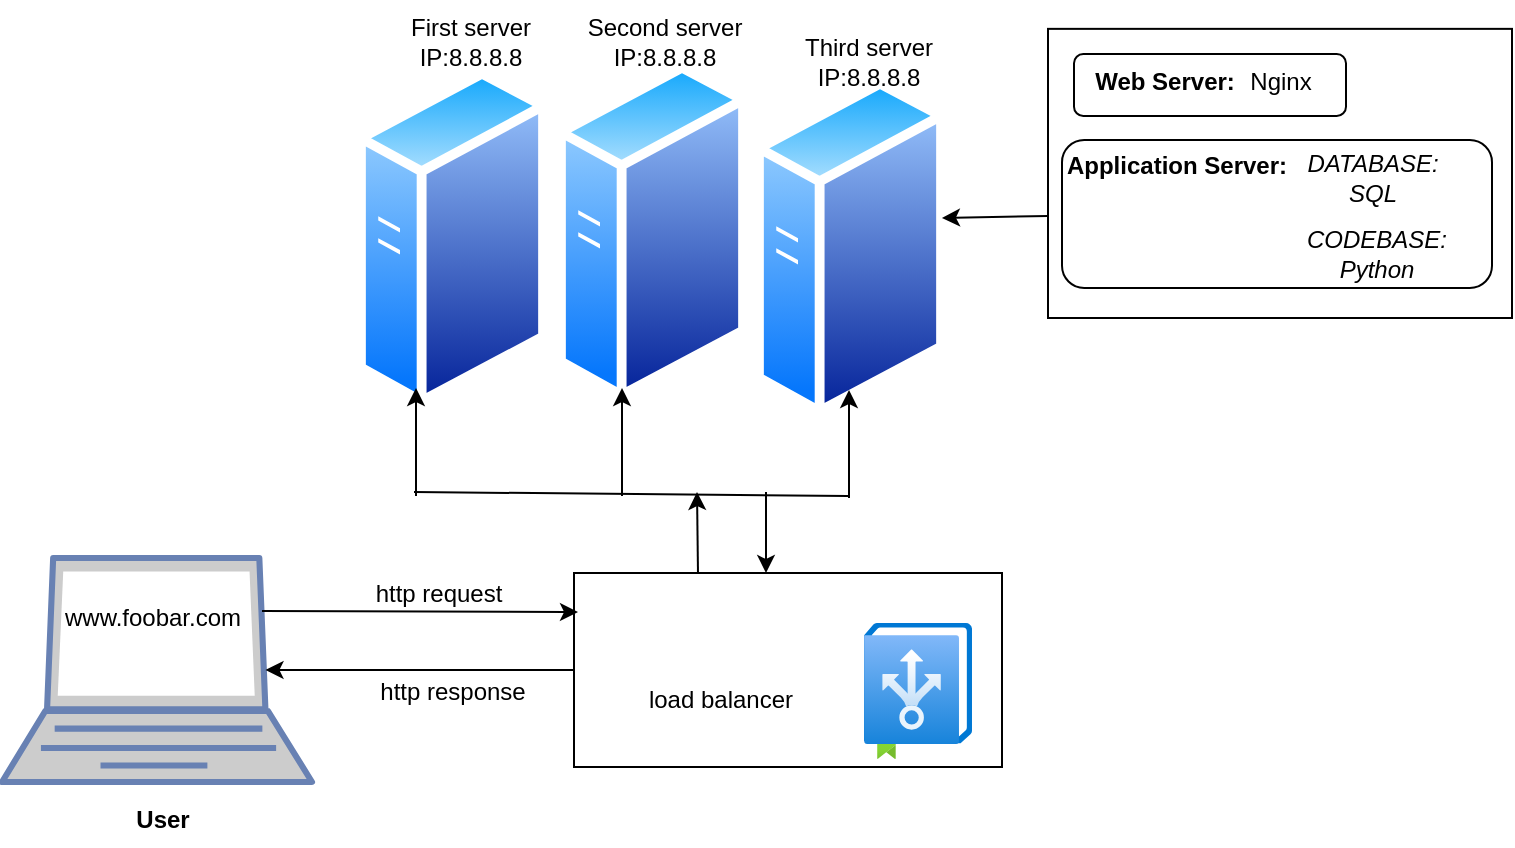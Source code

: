 <mxfile version="24.2.2" type="github">
  <diagram name="Page-1" id="4_Idc1l2R4V0llSFkcJz">
    <mxGraphModel dx="1120" dy="468" grid="0" gridSize="10" guides="1" tooltips="1" connect="1" arrows="1" fold="1" page="1" pageScale="1" pageWidth="850" pageHeight="1100" math="0" shadow="0">
      <root>
        <mxCell id="0" />
        <mxCell id="1" parent="0" />
        <mxCell id="WgDOkXpZOkwxRIjOGmpp-65" value="" style="fontColor=#0066CC;verticalAlign=top;verticalLabelPosition=bottom;labelPosition=center;align=center;html=1;outlineConnect=0;fillColor=#CCCCCC;strokeColor=#6881B3;gradientColor=none;gradientDirection=north;strokeWidth=2;shape=mxgraph.networks.laptop;" vertex="1" parent="1">
          <mxGeometry x="11" y="567" width="155" height="112" as="geometry" />
        </mxCell>
        <mxCell id="WgDOkXpZOkwxRIjOGmpp-44" value="" style="rounded=0;whiteSpace=wrap;html=1;" vertex="1" parent="1">
          <mxGeometry x="534" y="302.43" width="232" height="144.57" as="geometry" />
        </mxCell>
        <mxCell id="WgDOkXpZOkwxRIjOGmpp-9" value="" style="image;aspect=fixed;perimeter=ellipsePerimeter;html=1;align=center;shadow=0;dashed=0;spacingTop=3;image=img/lib/active_directory/generic_server.svg;" vertex="1" parent="1">
          <mxGeometry x="288" y="318" width="96" height="171.43" as="geometry" />
        </mxCell>
        <mxCell id="WgDOkXpZOkwxRIjOGmpp-10" value="" style="image;aspect=fixed;perimeter=ellipsePerimeter;html=1;align=center;shadow=0;dashed=0;spacingTop=3;image=img/lib/active_directory/generic_server.svg;" vertex="1" parent="1">
          <mxGeometry x="188" y="321" width="96" height="171.43" as="geometry" />
        </mxCell>
        <mxCell id="WgDOkXpZOkwxRIjOGmpp-11" value="" style="image;aspect=fixed;perimeter=ellipsePerimeter;html=1;align=center;shadow=0;dashed=0;spacingTop=3;image=img/lib/active_directory/generic_server.svg;" vertex="1" parent="1">
          <mxGeometry x="387" y="326" width="96" height="171.43" as="geometry" />
        </mxCell>
        <mxCell id="WgDOkXpZOkwxRIjOGmpp-12" value="" style="endArrow=classic;html=1;rounded=0;" edge="1" parent="1">
          <mxGeometry width="50" height="50" relative="1" as="geometry">
            <mxPoint x="321" y="536" as="sourcePoint" />
            <mxPoint x="321" y="482" as="targetPoint" />
          </mxGeometry>
        </mxCell>
        <mxCell id="WgDOkXpZOkwxRIjOGmpp-20" value="" style="endArrow=none;html=1;rounded=0;" edge="1" parent="1">
          <mxGeometry width="50" height="50" relative="1" as="geometry">
            <mxPoint x="434" y="536" as="sourcePoint" />
            <mxPoint x="217" y="534" as="targetPoint" />
          </mxGeometry>
        </mxCell>
        <mxCell id="WgDOkXpZOkwxRIjOGmpp-21" value="" style="endArrow=classic;html=1;rounded=0;" edge="1" parent="1">
          <mxGeometry width="50" height="50" relative="1" as="geometry">
            <mxPoint x="218" y="536" as="sourcePoint" />
            <mxPoint x="218" y="482" as="targetPoint" />
          </mxGeometry>
        </mxCell>
        <mxCell id="WgDOkXpZOkwxRIjOGmpp-22" value="" style="endArrow=classic;html=1;rounded=0;" edge="1" parent="1">
          <mxGeometry width="50" height="50" relative="1" as="geometry">
            <mxPoint x="434.5" y="537" as="sourcePoint" />
            <mxPoint x="434.5" y="483" as="targetPoint" />
          </mxGeometry>
        </mxCell>
        <mxCell id="WgDOkXpZOkwxRIjOGmpp-28" value="First server&lt;div&gt;IP:8.8.8.8&lt;/div&gt;" style="text;html=1;align=center;verticalAlign=middle;resizable=0;points=[];autosize=1;strokeColor=none;fillColor=none;" vertex="1" parent="1">
          <mxGeometry x="206" y="288" width="78" height="41" as="geometry" />
        </mxCell>
        <mxCell id="WgDOkXpZOkwxRIjOGmpp-35" value="" style="rounded=0;whiteSpace=wrap;html=1;container=1;" vertex="1" parent="1">
          <mxGeometry x="297" y="574.5" width="214" height="97" as="geometry">
            <mxRectangle x="299" y="576" width="50" height="44" as="alternateBounds" />
          </mxGeometry>
        </mxCell>
        <mxCell id="WgDOkXpZOkwxRIjOGmpp-36" value="load balancer" style="text;html=1;align=center;verticalAlign=middle;resizable=0;points=[];autosize=1;strokeColor=none;fillColor=none;container=1;" vertex="1" parent="1">
          <mxGeometry x="325" y="624.5" width="90" height="26" as="geometry" />
        </mxCell>
        <mxCell id="WgDOkXpZOkwxRIjOGmpp-37" value="" style="endArrow=classic;html=1;rounded=0;" edge="1" parent="1">
          <mxGeometry width="50" height="50" relative="1" as="geometry">
            <mxPoint x="359" y="575" as="sourcePoint" />
            <mxPoint x="358.5" y="534" as="targetPoint" />
          </mxGeometry>
        </mxCell>
        <mxCell id="WgDOkXpZOkwxRIjOGmpp-38" value="" style="image;aspect=fixed;html=1;points=[];align=center;fontSize=12;image=img/lib/azure2/networking/Load_Balancer_Hub.svg;container=1;" vertex="1" parent="1">
          <mxGeometry x="442" y="599.5" width="54" height="68" as="geometry" />
        </mxCell>
        <mxCell id="WgDOkXpZOkwxRIjOGmpp-45" style="edgeStyle=none;rounded=0;orthogonalLoop=1;jettySize=auto;html=1;exitX=0.75;exitY=0;exitDx=0;exitDy=0;" edge="1" parent="1" source="WgDOkXpZOkwxRIjOGmpp-35" target="WgDOkXpZOkwxRIjOGmpp-35">
          <mxGeometry relative="1" as="geometry" />
        </mxCell>
        <mxCell id="WgDOkXpZOkwxRIjOGmpp-53" value="" style="rounded=1;whiteSpace=wrap;html=1;" vertex="1" parent="1">
          <mxGeometry x="547" y="315" width="136" height="31" as="geometry" />
        </mxCell>
        <mxCell id="WgDOkXpZOkwxRIjOGmpp-54" value="&lt;b&gt;Web Server:&lt;/b&gt;" style="text;html=1;align=center;verticalAlign=middle;resizable=0;points=[];autosize=1;strokeColor=none;fillColor=none;" vertex="1" parent="1">
          <mxGeometry x="548" y="316" width="88" height="26" as="geometry" />
        </mxCell>
        <mxCell id="WgDOkXpZOkwxRIjOGmpp-55" value="Nginx" style="text;html=1;align=center;verticalAlign=middle;resizable=0;points=[];autosize=1;strokeColor=none;fillColor=none;" vertex="1" parent="1">
          <mxGeometry x="625.5" y="316" width="49" height="26" as="geometry" />
        </mxCell>
        <mxCell id="WgDOkXpZOkwxRIjOGmpp-57" value="" style="rounded=1;whiteSpace=wrap;html=1;" vertex="1" parent="1">
          <mxGeometry x="541" y="358" width="215" height="74" as="geometry" />
        </mxCell>
        <mxCell id="WgDOkXpZOkwxRIjOGmpp-42" value="&lt;b&gt;Application Server:&lt;/b&gt;" style="text;html=1;align=center;verticalAlign=middle;resizable=0;points=[];autosize=1;strokeColor=none;fillColor=none;container=1;" vertex="1" parent="1">
          <mxGeometry x="534" y="358" width="128" height="26" as="geometry" />
        </mxCell>
        <mxCell id="WgDOkXpZOkwxRIjOGmpp-43" value="&lt;i&gt;DATABASE:&lt;/i&gt;&lt;div&gt;&lt;i&gt;SQL&lt;/i&gt;&lt;/div&gt;" style="text;html=1;align=center;verticalAlign=middle;resizable=0;points=[];autosize=1;strokeColor=none;fillColor=none;" vertex="1" parent="1">
          <mxGeometry x="654" y="356" width="84" height="41" as="geometry" />
        </mxCell>
        <mxCell id="WgDOkXpZOkwxRIjOGmpp-46" value="&lt;i&gt;CODEBASE:&lt;/i&gt;&lt;div&gt;&lt;i&gt;Python&lt;/i&gt;&lt;/div&gt;" style="text;html=1;align=center;verticalAlign=middle;resizable=0;points=[];autosize=1;strokeColor=none;fillColor=none;" vertex="1" parent="1">
          <mxGeometry x="654" y="394" width="88" height="41" as="geometry" />
        </mxCell>
        <mxCell id="WgDOkXpZOkwxRIjOGmpp-60" value="" style="endArrow=classic;html=1;rounded=0;entryX=0.979;entryY=0.414;entryDx=0;entryDy=0;entryPerimeter=0;" edge="1" parent="1" target="WgDOkXpZOkwxRIjOGmpp-11">
          <mxGeometry width="50" height="50" relative="1" as="geometry">
            <mxPoint x="534" y="396" as="sourcePoint" />
            <mxPoint x="584" y="346" as="targetPoint" />
          </mxGeometry>
        </mxCell>
        <mxCell id="WgDOkXpZOkwxRIjOGmpp-63" value="www.foobar.com" style="text;html=1;align=center;verticalAlign=middle;resizable=0;points=[];autosize=1;strokeColor=none;fillColor=none;" vertex="1" parent="1">
          <mxGeometry x="33" y="583.5" width="106" height="26" as="geometry" />
        </mxCell>
        <mxCell id="WgDOkXpZOkwxRIjOGmpp-67" value="" style="endArrow=classic;html=1;rounded=0;" edge="1" parent="1">
          <mxGeometry width="50" height="50" relative="1" as="geometry">
            <mxPoint x="141" y="593.5" as="sourcePoint" />
            <mxPoint x="299" y="594" as="targetPoint" />
          </mxGeometry>
        </mxCell>
        <mxCell id="WgDOkXpZOkwxRIjOGmpp-69" value="Second server&lt;div&gt;IP:8.8.8.8&lt;br&gt;&lt;/div&gt;" style="text;html=1;align=center;verticalAlign=middle;resizable=0;points=[];autosize=1;strokeColor=none;fillColor=none;" vertex="1" parent="1">
          <mxGeometry x="294" y="288" width="95" height="41" as="geometry" />
        </mxCell>
        <mxCell id="WgDOkXpZOkwxRIjOGmpp-70" value="Third server&lt;div&gt;IP:8.8.8.8&lt;br&gt;&lt;/div&gt;" style="text;html=1;align=center;verticalAlign=middle;resizable=0;points=[];autosize=1;strokeColor=none;fillColor=none;" vertex="1" parent="1">
          <mxGeometry x="403" y="298" width="82" height="41" as="geometry" />
        </mxCell>
        <mxCell id="WgDOkXpZOkwxRIjOGmpp-71" value="User" style="text;html=1;align=center;verticalAlign=middle;resizable=0;points=[];autosize=1;strokeColor=none;fillColor=none;fontStyle=1" vertex="1" parent="1">
          <mxGeometry x="69" y="685" width="43" height="26" as="geometry" />
        </mxCell>
        <mxCell id="WgDOkXpZOkwxRIjOGmpp-72" value="" style="endArrow=classic;html=1;rounded=0;entryX=0.85;entryY=0.5;entryDx=0;entryDy=0;entryPerimeter=0;" edge="1" parent="1" source="WgDOkXpZOkwxRIjOGmpp-35" target="WgDOkXpZOkwxRIjOGmpp-65">
          <mxGeometry width="50" height="50" relative="1" as="geometry">
            <mxPoint x="294" y="631" as="sourcePoint" />
            <mxPoint x="150" y="623" as="targetPoint" />
          </mxGeometry>
        </mxCell>
        <mxCell id="WgDOkXpZOkwxRIjOGmpp-73" value="http request" style="text;html=1;align=center;verticalAlign=middle;resizable=0;points=[];autosize=1;strokeColor=none;fillColor=none;" vertex="1" parent="1">
          <mxGeometry x="188" y="572" width="81" height="26" as="geometry" />
        </mxCell>
        <mxCell id="WgDOkXpZOkwxRIjOGmpp-74" value="http response" style="text;html=1;align=center;verticalAlign=middle;resizable=0;points=[];autosize=1;strokeColor=none;fillColor=none;" vertex="1" parent="1">
          <mxGeometry x="190.5" y="621" width="91" height="26" as="geometry" />
        </mxCell>
        <mxCell id="WgDOkXpZOkwxRIjOGmpp-76" value="" style="endArrow=classic;html=1;rounded=0;" edge="1" parent="1">
          <mxGeometry width="50" height="50" relative="1" as="geometry">
            <mxPoint x="393" y="534" as="sourcePoint" />
            <mxPoint x="393" y="574.5" as="targetPoint" />
          </mxGeometry>
        </mxCell>
      </root>
    </mxGraphModel>
  </diagram>
</mxfile>
